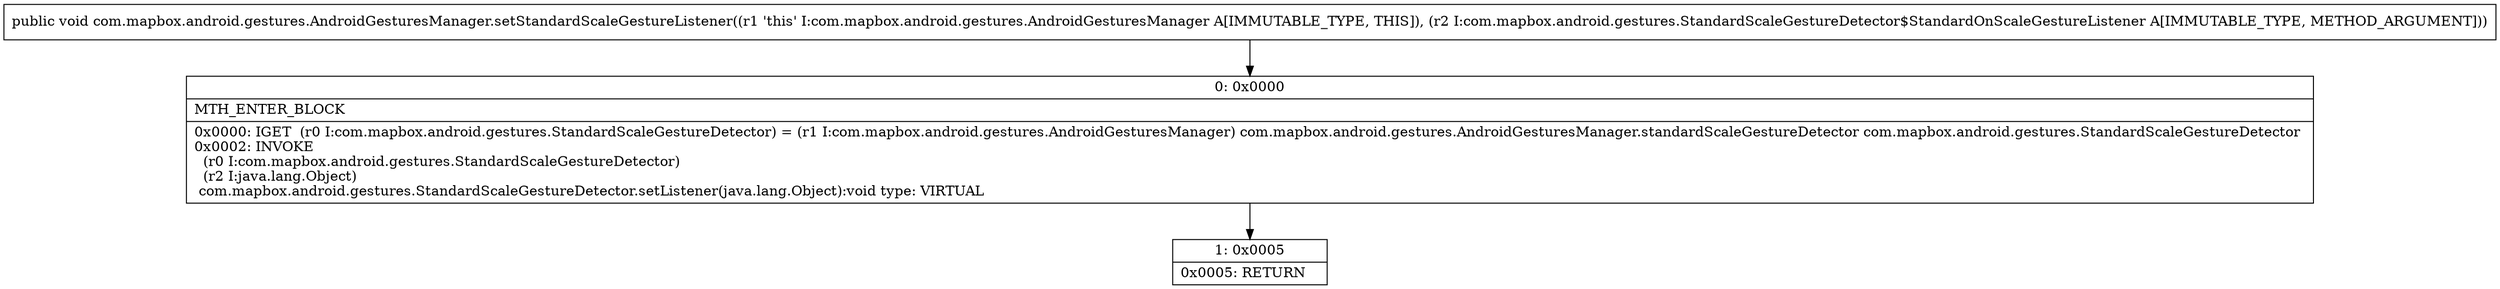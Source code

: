 digraph "CFG forcom.mapbox.android.gestures.AndroidGesturesManager.setStandardScaleGestureListener(Lcom\/mapbox\/android\/gestures\/StandardScaleGestureDetector$StandardOnScaleGestureListener;)V" {
Node_0 [shape=record,label="{0\:\ 0x0000|MTH_ENTER_BLOCK\l|0x0000: IGET  (r0 I:com.mapbox.android.gestures.StandardScaleGestureDetector) = (r1 I:com.mapbox.android.gestures.AndroidGesturesManager) com.mapbox.android.gestures.AndroidGesturesManager.standardScaleGestureDetector com.mapbox.android.gestures.StandardScaleGestureDetector \l0x0002: INVOKE  \l  (r0 I:com.mapbox.android.gestures.StandardScaleGestureDetector)\l  (r2 I:java.lang.Object)\l com.mapbox.android.gestures.StandardScaleGestureDetector.setListener(java.lang.Object):void type: VIRTUAL \l}"];
Node_1 [shape=record,label="{1\:\ 0x0005|0x0005: RETURN   \l}"];
MethodNode[shape=record,label="{public void com.mapbox.android.gestures.AndroidGesturesManager.setStandardScaleGestureListener((r1 'this' I:com.mapbox.android.gestures.AndroidGesturesManager A[IMMUTABLE_TYPE, THIS]), (r2 I:com.mapbox.android.gestures.StandardScaleGestureDetector$StandardOnScaleGestureListener A[IMMUTABLE_TYPE, METHOD_ARGUMENT])) }"];
MethodNode -> Node_0;
Node_0 -> Node_1;
}


